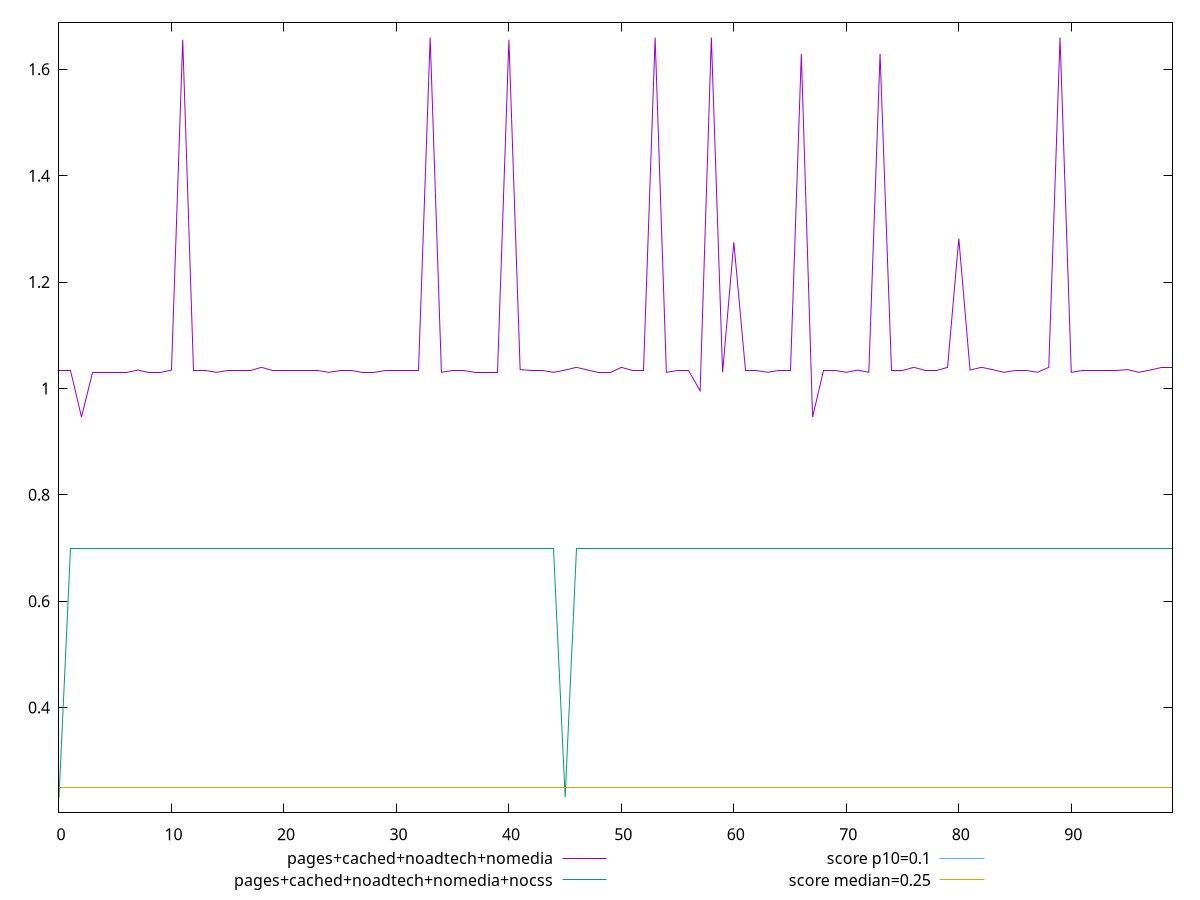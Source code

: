 reset

$pagesCachedNoadtechNomedia <<EOF
0 1.0344603203667533
1 1.0344603203667533
2 0.9461108737521702
3 1.0302503187391492
4 1.0302503187391492
5 1.0302503187391492
6 1.0302503187391494
7 1.0344603203667533
8 1.0302503187391492
9 1.0302503187391492
10 1.0344603203667533
11 1.655515889485677
12 1.0344603203667535
13 1.0344603203667533
14 1.0302503187391492
15 1.0344603203667533
16 1.0344603203667533
17 1.0344603203667535
18 1.039573981391059
19 1.0344603203667533
20 1.0344603203667533
21 1.0344603203667535
22 1.0344603203667533
23 1.0344603203667535
24 1.0302503187391492
25 1.0344603203667535
26 1.0344603203667533
27 1.0302503187391492
28 1.0302503187391492
29 1.0344603203667533
30 1.0344603203667533
31 1.0344603203667533
32 1.0344603203667533
33 1.6597258911132813
34 1.0302503187391494
35 1.0344603203667533
36 1.0344603203667533
37 1.0302503187391492
38 1.0302503187391492
39 1.0302503187391492
40 1.6555158894856772
41 1.0353639797634548
42 1.0344603203667533
43 1.0344603203667533
44 1.0302503187391494
45 1.0344603203667533
46 1.039573981391059
47 1.0344603203667533
48 1.0302503187391492
49 1.0302503187391494
50 1.039573981391059
51 1.0344603203667533
52 1.0344603203667533
53 1.6597258911132813
54 1.0302503187391492
55 1.0344603203667533
56 1.0344603203667533
57 0.9954857109917534
58 1.6597258911132813
59 1.0302503187391494
60 1.274786349826389
61 1.0344603203667533
62 1.0344603203667533
63 1.0302503187391494
64 1.0344603203667533
65 1.0344603203667533
66 1.628792731391059
67 0.9461108737521702
68 1.0344603203667535
69 1.0344603203667533
70 1.0302503187391494
71 1.0344603203667533
72 1.0302503187391494
73 1.628792731391059
74 1.0344603203667533
75 1.0344603203667533
76 1.0395739813910592
77 1.0344603203667533
78 1.0344603203667533
79 1.039573981391059
80 1.2817014973958334
81 1.0344603203667533
82 1.0395739813910592
83 1.0353639797634548
84 1.0302503187391494
85 1.0344603203667535
86 1.0344603203667533
87 1.0302503187391494
88 1.0395739813910592
89 1.6597258911132813
90 1.0302503187391494
91 1.0344603203667533
92 1.0344603203667533
93 1.0344603203667535
94 1.0344603203667533
95 1.0353639797634548
96 1.0302503187391492
97 1.0344603203667533
98 1.039573981391059
99 1.0395739813910592
EOF

$pagesCachedNoadtechNomediaNocss <<EOF
0 0.23147960069444443
1 0.6988059895833333
2 0.6988059895833333
3 0.6988059895833333
4 0.6988059895833333
5 0.6988059895833333
6 0.6988059895833333
7 0.6988059895833333
8 0.6988059895833333
9 0.6988059895833333
10 0.6988059895833333
11 0.6988059895833333
12 0.6988059895833333
13 0.6988059895833333
14 0.6988059895833333
15 0.6988059895833333
16 0.6988059895833333
17 0.6988059895833333
18 0.6988059895833333
19 0.6988059895833333
20 0.6988059895833333
21 0.6988059895833333
22 0.6988059895833333
23 0.6988059895833333
24 0.6988059895833333
25 0.6988059895833333
26 0.6988059895833333
27 0.6988059895833333
28 0.6988059895833333
29 0.6988059895833333
30 0.6988059895833333
31 0.6988059895833333
32 0.6988059895833333
33 0.6988059895833333
34 0.6988059895833333
35 0.6988059895833333
36 0.6988059895833333
37 0.6988059895833333
38 0.6988059895833333
39 0.6988059895833333
40 0.6988059895833333
41 0.6988059895833333
42 0.6988059895833333
43 0.6988059895833333
44 0.6988059895833333
45 0.23147960069444443
46 0.6988059895833333
47 0.6988059895833333
48 0.6988059895833333
49 0.6988059895833333
50 0.6988059895833333
51 0.6988059895833333
52 0.6988059895833333
53 0.6988059895833333
54 0.6988059895833333
55 0.6988059895833333
56 0.6988059895833333
57 0.6988059895833333
58 0.6988059895833333
59 0.6988059895833333
60 0.6988059895833333
61 0.6988059895833333
62 0.6988059895833333
63 0.6988059895833333
64 0.6988059895833333
65 0.6988059895833333
66 0.6988059895833333
67 0.6988059895833333
68 0.6988059895833333
69 0.6988059895833333
70 0.6988059895833333
71 0.6988059895833333
72 0.6988059895833333
73 0.6988059895833333
74 0.6988059895833333
75 0.6988059895833333
76 0.6988059895833333
77 0.6988059895833333
78 0.6988059895833333
79 0.6988059895833333
80 0.6988059895833333
81 0.6988059895833333
82 0.6988059895833333
83 0.6988059895833333
84 0.6988059895833333
85 0.6988059895833333
86 0.6988059895833333
87 0.6988059895833333
88 0.6988059895833333
89 0.6988059895833333
90 0.6988059895833333
91 0.6988059895833333
92 0.6988059895833333
93 0.6988059895833333
94 0.6988059895833333
95 0.6988059895833333
96 0.6988059895833333
97 0.6988059895833333
98 0.6988059895833333
99 0.6988059895833333
EOF

set key outside below
set xrange [0:99]
set yrange [0.20291467488606768:1.688290816921658]
set trange [0.20291467488606768:1.688290816921658]
set terminal svg size 640, 520 enhanced background rgb 'white'
set output "report_00015_2021-02-09T16-11-33.973Z/cumulative-layout-shift/comparison/line/3_vs_4.svg"

plot $pagesCachedNoadtechNomedia title "pages+cached+noadtech+nomedia" with line, \
     $pagesCachedNoadtechNomediaNocss title "pages+cached+noadtech+nomedia+nocss" with line, \
     0.1 title "score p10=0.1", \
     0.25 title "score median=0.25"

reset
